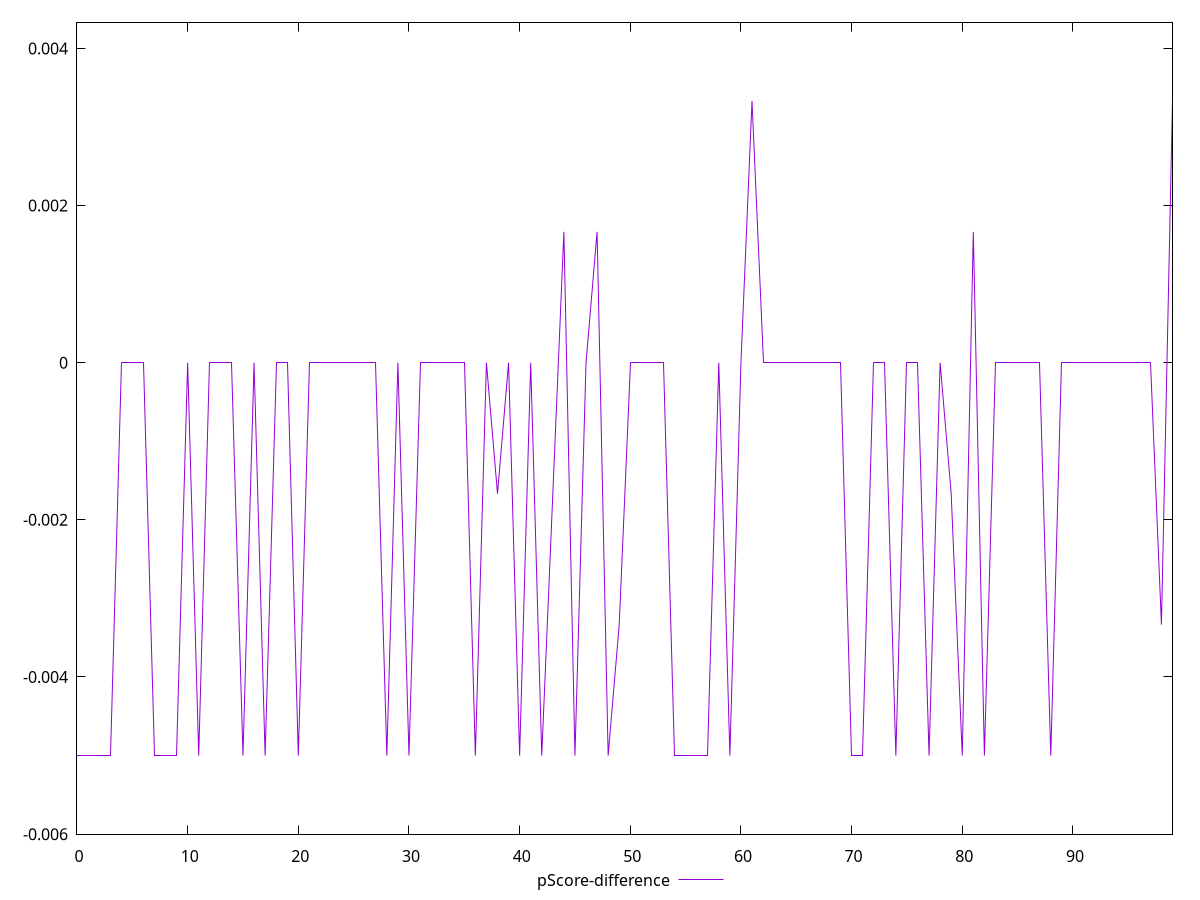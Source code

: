 reset

$pScoreDifference <<EOF
0 -0.0050000000000000044
1 -0.0050000000000000044
2 -0.0050000000000000044
3 -0.0050000000000000044
4 0
5 0
6 0
7 -0.0050000000000000044
8 -0.0050000000000000044
9 -0.0050000000000000044
10 0
11 -0.0050000000000000044
12 0
13 0
14 0
15 -0.0050000000000000044
16 0
17 -0.0050000000000000044
18 0
19 0
20 -0.0050000000000000044
21 0
22 0
23 0
24 0
25 0
26 0
27 0
28 -0.0050000000000000044
29 0
30 -0.0050000000000000044
31 0
32 0
33 0
34 0
35 0
36 -0.0050000000000000044
37 0
38 -0.0016666666666665941
39 0
40 -0.0050000000000000044
41 0
42 -0.0050000000000000044
43 -0.0016666666666667052
44 0.0016666666666665941
45 -0.0050000000000000044
46 0
47 0.0016666666666667052
48 -0.0050000000000000044
49 -0.0033333333333332993
50 0
51 0
52 0
53 0
54 -0.0050000000000000044
55 -0.0050000000000000044
56 -0.0050000000000000044
57 -0.0050000000000000044
58 0
59 -0.0050000000000000044
60 0
61 0.0033333333333332993
62 0
63 0
64 0
65 0
66 0
67 0
68 0
69 0
70 -0.0050000000000000044
71 -0.0050000000000000044
72 0
73 0
74 -0.0050000000000000044
75 0
76 0
77 -0.0050000000000000044
78 0
79 -0.0016666666666665941
80 -0.0050000000000000044
81 0.0016666666666667052
82 -0.0050000000000000044
83 0
84 0
85 0
86 0
87 0
88 -0.0050000000000000044
89 0
90 0
91 0
92 0
93 0
94 0
95 0
96 0
97 0
98 -0.0033333333333332993
99 0.0033333333333332993
EOF

set key outside below
set xrange [0:99]
set yrange [-0.0060000000000000045:0.004333333333333299]
set trange [-0.0060000000000000045:0.004333333333333299]
set terminal svg size 640, 500 enhanced background rgb 'white'
set output "reprap/unminified-css/samples/pages+cached+noexternal+nomedia+nocss+nojs/pScore-difference/values.svg"

plot $pScoreDifference title "pScore-difference" with line

reset
